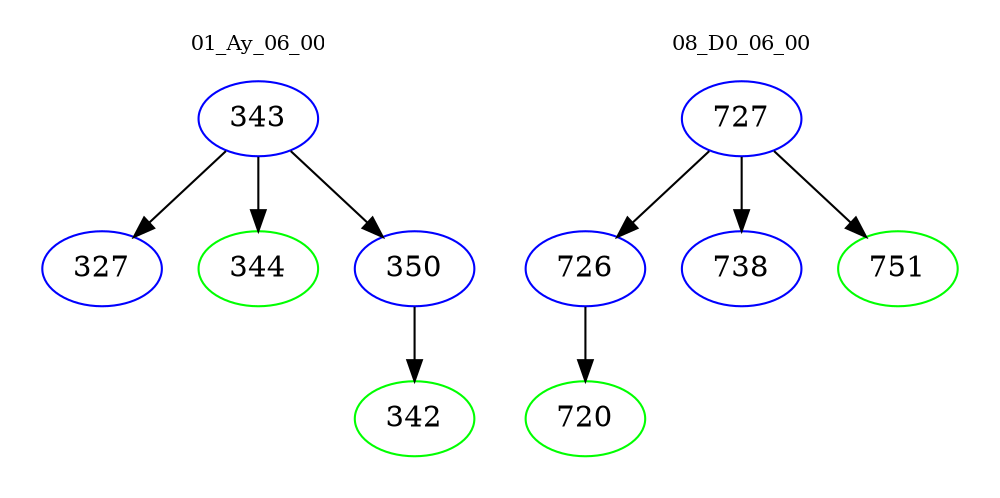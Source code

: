digraph{
subgraph cluster_0 {
color = white
label = "01_Ay_06_00";
fontsize=10;
T0_343 [label="343", color="blue"]
T0_343 -> T0_327 [color="black"]
T0_327 [label="327", color="blue"]
T0_343 -> T0_344 [color="black"]
T0_344 [label="344", color="green"]
T0_343 -> T0_350 [color="black"]
T0_350 [label="350", color="blue"]
T0_350 -> T0_342 [color="black"]
T0_342 [label="342", color="green"]
}
subgraph cluster_1 {
color = white
label = "08_D0_06_00";
fontsize=10;
T1_727 [label="727", color="blue"]
T1_727 -> T1_726 [color="black"]
T1_726 [label="726", color="blue"]
T1_726 -> T1_720 [color="black"]
T1_720 [label="720", color="green"]
T1_727 -> T1_738 [color="black"]
T1_738 [label="738", color="blue"]
T1_727 -> T1_751 [color="black"]
T1_751 [label="751", color="green"]
}
}
